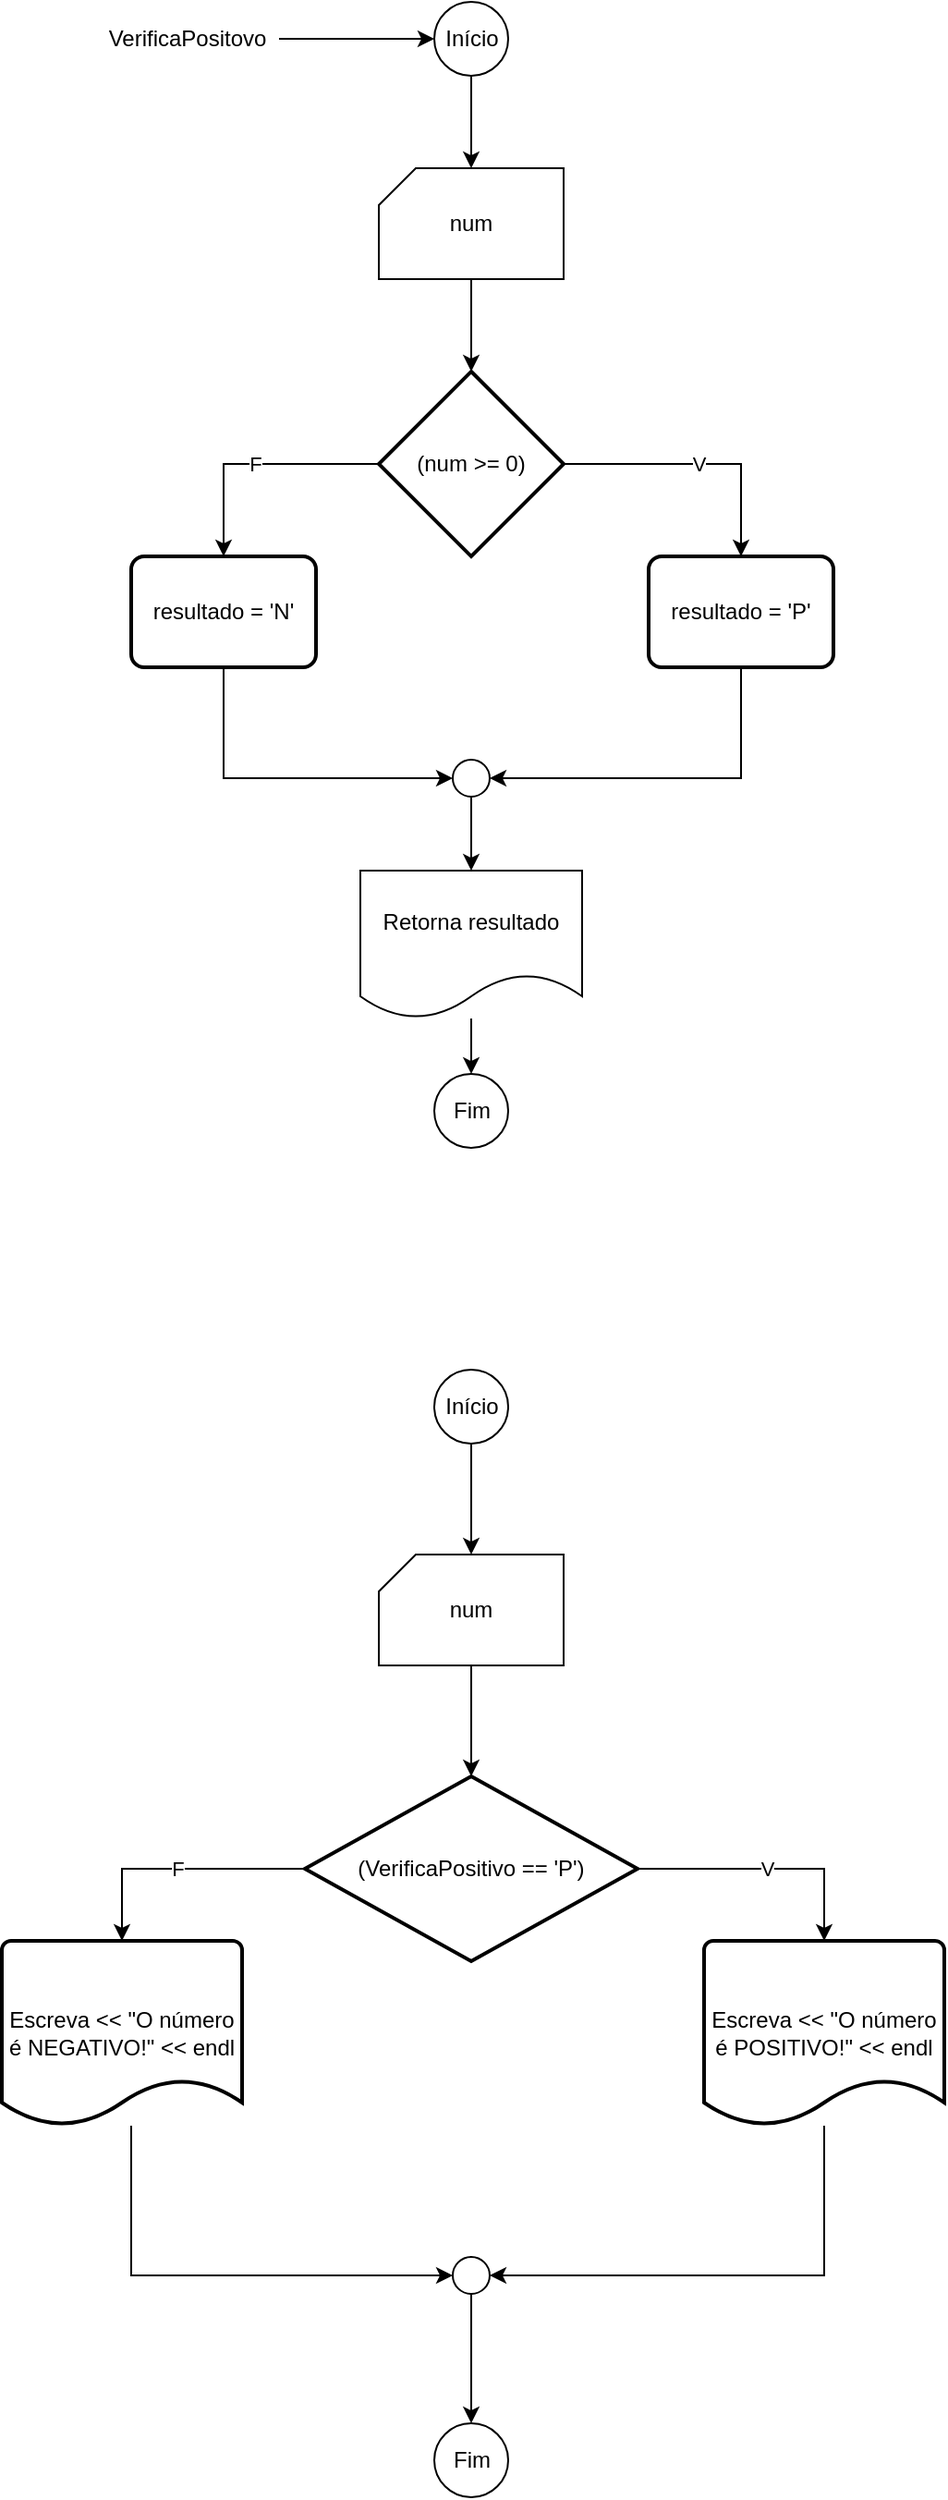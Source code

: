 <mxfile version="18.1.3" type="device"><diagram id="ioVppP5e5Xl1ZGlleG1Q" name="Página-1"><mxGraphModel dx="807" dy="493" grid="1" gridSize="10" guides="1" tooltips="1" connect="1" arrows="1" fold="1" page="1" pageScale="1" pageWidth="827" pageHeight="1169" math="0" shadow="0"><root><mxCell id="0"/><mxCell id="1" parent="0"/><mxCell id="CPTcCo9z7oE6yHDrfm10-4" value="" style="edgeStyle=orthogonalEdgeStyle;rounded=0;orthogonalLoop=1;jettySize=auto;html=1;" parent="1" source="CPTcCo9z7oE6yHDrfm10-1" target="CPTcCo9z7oE6yHDrfm10-3" edge="1"><mxGeometry relative="1" as="geometry"/></mxCell><mxCell id="CPTcCo9z7oE6yHDrfm10-1" value="Início" style="verticalLabelPosition=middle;verticalAlign=middle;html=1;shape=mxgraph.flowchart.on-page_reference;labelPosition=center;align=center;" parent="1" vertex="1"><mxGeometry x="394" y="20" width="40" height="40" as="geometry"/></mxCell><mxCell id="CPTcCo9z7oE6yHDrfm10-9" value="" style="edgeStyle=orthogonalEdgeStyle;rounded=0;orthogonalLoop=1;jettySize=auto;html=1;" parent="1" source="CPTcCo9z7oE6yHDrfm10-3" target="CPTcCo9z7oE6yHDrfm10-8" edge="1"><mxGeometry relative="1" as="geometry"/></mxCell><mxCell id="CPTcCo9z7oE6yHDrfm10-3" value="num" style="verticalLabelPosition=middle;verticalAlign=middle;html=1;shape=card;whiteSpace=wrap;size=20;arcSize=12;labelPosition=center;align=center;" parent="1" vertex="1"><mxGeometry x="364" y="110" width="100" height="60" as="geometry"/></mxCell><mxCell id="CPTcCo9z7oE6yHDrfm10-6" value="" style="edgeStyle=orthogonalEdgeStyle;rounded=0;orthogonalLoop=1;jettySize=auto;html=1;" parent="1" source="CPTcCo9z7oE6yHDrfm10-5" target="CPTcCo9z7oE6yHDrfm10-1" edge="1"><mxGeometry relative="1" as="geometry"/></mxCell><mxCell id="CPTcCo9z7oE6yHDrfm10-5" value="VerificaPositovo" style="text;html=1;align=center;verticalAlign=middle;resizable=0;points=[];autosize=1;strokeColor=none;fillColor=none;" parent="1" vertex="1"><mxGeometry x="210" y="30" width="100" height="20" as="geometry"/></mxCell><mxCell id="CPTcCo9z7oE6yHDrfm10-11" value="V" style="edgeStyle=orthogonalEdgeStyle;rounded=0;orthogonalLoop=1;jettySize=auto;html=1;entryX=0.5;entryY=0;entryDx=0;entryDy=0;" parent="1" source="CPTcCo9z7oE6yHDrfm10-8" target="CPTcCo9z7oE6yHDrfm10-10" edge="1"><mxGeometry relative="1" as="geometry"/></mxCell><mxCell id="CPTcCo9z7oE6yHDrfm10-13" value="F" style="edgeStyle=orthogonalEdgeStyle;rounded=0;orthogonalLoop=1;jettySize=auto;html=1;entryX=0.5;entryY=0;entryDx=0;entryDy=0;" parent="1" source="CPTcCo9z7oE6yHDrfm10-8" target="CPTcCo9z7oE6yHDrfm10-12" edge="1"><mxGeometry relative="1" as="geometry"/></mxCell><mxCell id="CPTcCo9z7oE6yHDrfm10-8" value="(num &amp;gt;= 0)" style="strokeWidth=2;html=1;shape=mxgraph.flowchart.decision;whiteSpace=wrap;" parent="1" vertex="1"><mxGeometry x="364" y="220" width="100" height="100" as="geometry"/></mxCell><mxCell id="CPTcCo9z7oE6yHDrfm10-15" style="edgeStyle=orthogonalEdgeStyle;rounded=0;orthogonalLoop=1;jettySize=auto;html=1;entryX=1;entryY=0.5;entryDx=0;entryDy=0;entryPerimeter=0;" parent="1" source="CPTcCo9z7oE6yHDrfm10-10" target="CPTcCo9z7oE6yHDrfm10-14" edge="1"><mxGeometry relative="1" as="geometry"><Array as="points"><mxPoint x="560" y="440"/></Array></mxGeometry></mxCell><mxCell id="CPTcCo9z7oE6yHDrfm10-10" value="resultado = 'P'" style="rounded=1;whiteSpace=wrap;html=1;absoluteArcSize=1;arcSize=14;strokeWidth=2;" parent="1" vertex="1"><mxGeometry x="510" y="320" width="100" height="60" as="geometry"/></mxCell><mxCell id="CPTcCo9z7oE6yHDrfm10-16" style="edgeStyle=orthogonalEdgeStyle;rounded=0;orthogonalLoop=1;jettySize=auto;html=1;entryX=0;entryY=0.5;entryDx=0;entryDy=0;entryPerimeter=0;" parent="1" source="CPTcCo9z7oE6yHDrfm10-12" target="CPTcCo9z7oE6yHDrfm10-14" edge="1"><mxGeometry relative="1" as="geometry"><Array as="points"><mxPoint x="280" y="440"/></Array></mxGeometry></mxCell><mxCell id="CPTcCo9z7oE6yHDrfm10-12" value="resultado = 'N'" style="rounded=1;whiteSpace=wrap;html=1;absoluteArcSize=1;arcSize=14;strokeWidth=2;" parent="1" vertex="1"><mxGeometry x="230" y="320" width="100" height="60" as="geometry"/></mxCell><mxCell id="eFup6lrtzGt16vwu9wZE-2" value="" style="edgeStyle=orthogonalEdgeStyle;rounded=0;orthogonalLoop=1;jettySize=auto;html=1;" edge="1" parent="1" source="CPTcCo9z7oE6yHDrfm10-14" target="eFup6lrtzGt16vwu9wZE-1"><mxGeometry relative="1" as="geometry"/></mxCell><mxCell id="CPTcCo9z7oE6yHDrfm10-14" value="" style="verticalLabelPosition=bottom;verticalAlign=top;html=1;shape=mxgraph.flowchart.on-page_reference;" parent="1" vertex="1"><mxGeometry x="404" y="430" width="20" height="20" as="geometry"/></mxCell><mxCell id="CPTcCo9z7oE6yHDrfm10-19" value="Fim" style="verticalLabelPosition=middle;verticalAlign=middle;html=1;shape=mxgraph.flowchart.on-page_reference;labelPosition=center;align=center;" parent="1" vertex="1"><mxGeometry x="394" y="600" width="40" height="40" as="geometry"/></mxCell><mxCell id="BATYDHKDdUP0jF7LsP-V-3" value="" style="edgeStyle=orthogonalEdgeStyle;rounded=0;orthogonalLoop=1;jettySize=auto;html=1;" parent="1" source="BATYDHKDdUP0jF7LsP-V-1" target="BATYDHKDdUP0jF7LsP-V-2" edge="1"><mxGeometry relative="1" as="geometry"/></mxCell><mxCell id="BATYDHKDdUP0jF7LsP-V-1" value="Início" style="verticalLabelPosition=middle;verticalAlign=middle;html=1;shape=mxgraph.flowchart.on-page_reference;labelPosition=center;align=center;" parent="1" vertex="1"><mxGeometry x="394" y="760" width="40" height="40" as="geometry"/></mxCell><mxCell id="BATYDHKDdUP0jF7LsP-V-5" value="" style="edgeStyle=orthogonalEdgeStyle;rounded=0;orthogonalLoop=1;jettySize=auto;html=1;" parent="1" source="BATYDHKDdUP0jF7LsP-V-2" edge="1"><mxGeometry relative="1" as="geometry"><mxPoint x="414" y="980" as="targetPoint"/></mxGeometry></mxCell><mxCell id="BATYDHKDdUP0jF7LsP-V-2" value="num" style="verticalLabelPosition=middle;verticalAlign=middle;html=1;shape=card;whiteSpace=wrap;size=20;arcSize=12;labelPosition=center;align=center;" parent="1" vertex="1"><mxGeometry x="364" y="860" width="100" height="60" as="geometry"/></mxCell><mxCell id="BATYDHKDdUP0jF7LsP-V-10" value="V" style="edgeStyle=orthogonalEdgeStyle;rounded=0;orthogonalLoop=1;jettySize=auto;html=1;entryX=0.5;entryY=0;entryDx=0;entryDy=0;entryPerimeter=0;" parent="1" source="BATYDHKDdUP0jF7LsP-V-7" target="BATYDHKDdUP0jF7LsP-V-9" edge="1"><mxGeometry relative="1" as="geometry"/></mxCell><mxCell id="BATYDHKDdUP0jF7LsP-V-12" value="F" style="edgeStyle=orthogonalEdgeStyle;rounded=0;orthogonalLoop=1;jettySize=auto;html=1;entryX=0.5;entryY=0;entryDx=0;entryDy=0;entryPerimeter=0;" parent="1" source="BATYDHKDdUP0jF7LsP-V-7" target="BATYDHKDdUP0jF7LsP-V-11" edge="1"><mxGeometry relative="1" as="geometry"/></mxCell><mxCell id="BATYDHKDdUP0jF7LsP-V-7" value="(VerificaPositivo == 'P')" style="strokeWidth=2;html=1;shape=mxgraph.flowchart.decision;whiteSpace=wrap;" parent="1" vertex="1"><mxGeometry x="324" y="980" width="180" height="100" as="geometry"/></mxCell><mxCell id="BATYDHKDdUP0jF7LsP-V-15" style="edgeStyle=orthogonalEdgeStyle;rounded=0;orthogonalLoop=1;jettySize=auto;html=1;entryX=1;entryY=0.5;entryDx=0;entryDy=0;entryPerimeter=0;" parent="1" source="BATYDHKDdUP0jF7LsP-V-9" target="BATYDHKDdUP0jF7LsP-V-13" edge="1"><mxGeometry relative="1" as="geometry"><Array as="points"><mxPoint x="605" y="1250"/></Array></mxGeometry></mxCell><mxCell id="BATYDHKDdUP0jF7LsP-V-9" value="Escreva &amp;lt;&amp;lt; &quot;O número é POSITIVO!&quot; &amp;lt;&amp;lt; endl" style="strokeWidth=2;html=1;shape=mxgraph.flowchart.document2;whiteSpace=wrap;size=0.25;" parent="1" vertex="1"><mxGeometry x="540" y="1069" width="130" height="100" as="geometry"/></mxCell><mxCell id="BATYDHKDdUP0jF7LsP-V-16" style="edgeStyle=orthogonalEdgeStyle;rounded=0;orthogonalLoop=1;jettySize=auto;html=1;entryX=0;entryY=0.5;entryDx=0;entryDy=0;entryPerimeter=0;" parent="1" source="BATYDHKDdUP0jF7LsP-V-11" target="BATYDHKDdUP0jF7LsP-V-13" edge="1"><mxGeometry relative="1" as="geometry"><Array as="points"><mxPoint x="230" y="1250"/></Array></mxGeometry></mxCell><mxCell id="BATYDHKDdUP0jF7LsP-V-11" value="Escreva &amp;lt;&amp;lt; &quot;O número é NEGATIVO!&quot; &amp;lt;&amp;lt; endl" style="strokeWidth=2;html=1;shape=mxgraph.flowchart.document2;whiteSpace=wrap;size=0.25;" parent="1" vertex="1"><mxGeometry x="160" y="1069" width="130" height="100" as="geometry"/></mxCell><mxCell id="BATYDHKDdUP0jF7LsP-V-18" value="" style="edgeStyle=orthogonalEdgeStyle;rounded=0;orthogonalLoop=1;jettySize=auto;html=1;" parent="1" source="BATYDHKDdUP0jF7LsP-V-13" target="BATYDHKDdUP0jF7LsP-V-17" edge="1"><mxGeometry relative="1" as="geometry"/></mxCell><mxCell id="BATYDHKDdUP0jF7LsP-V-13" value="" style="verticalLabelPosition=bottom;verticalAlign=top;html=1;shape=mxgraph.flowchart.on-page_reference;" parent="1" vertex="1"><mxGeometry x="404" y="1240" width="20" height="20" as="geometry"/></mxCell><mxCell id="BATYDHKDdUP0jF7LsP-V-17" value="Fim" style="verticalLabelPosition=middle;verticalAlign=middle;html=1;shape=mxgraph.flowchart.on-page_reference;labelPosition=center;align=center;" parent="1" vertex="1"><mxGeometry x="394" y="1330" width="40" height="40" as="geometry"/></mxCell><mxCell id="eFup6lrtzGt16vwu9wZE-3" value="" style="edgeStyle=orthogonalEdgeStyle;rounded=0;orthogonalLoop=1;jettySize=auto;html=1;" edge="1" parent="1" source="eFup6lrtzGt16vwu9wZE-1" target="CPTcCo9z7oE6yHDrfm10-19"><mxGeometry relative="1" as="geometry"/></mxCell><mxCell id="eFup6lrtzGt16vwu9wZE-1" value="Retorna resultado" style="shape=document;whiteSpace=wrap;html=1;boundedLbl=1;" vertex="1" parent="1"><mxGeometry x="354" y="490" width="120" height="80" as="geometry"/></mxCell></root></mxGraphModel></diagram></mxfile>